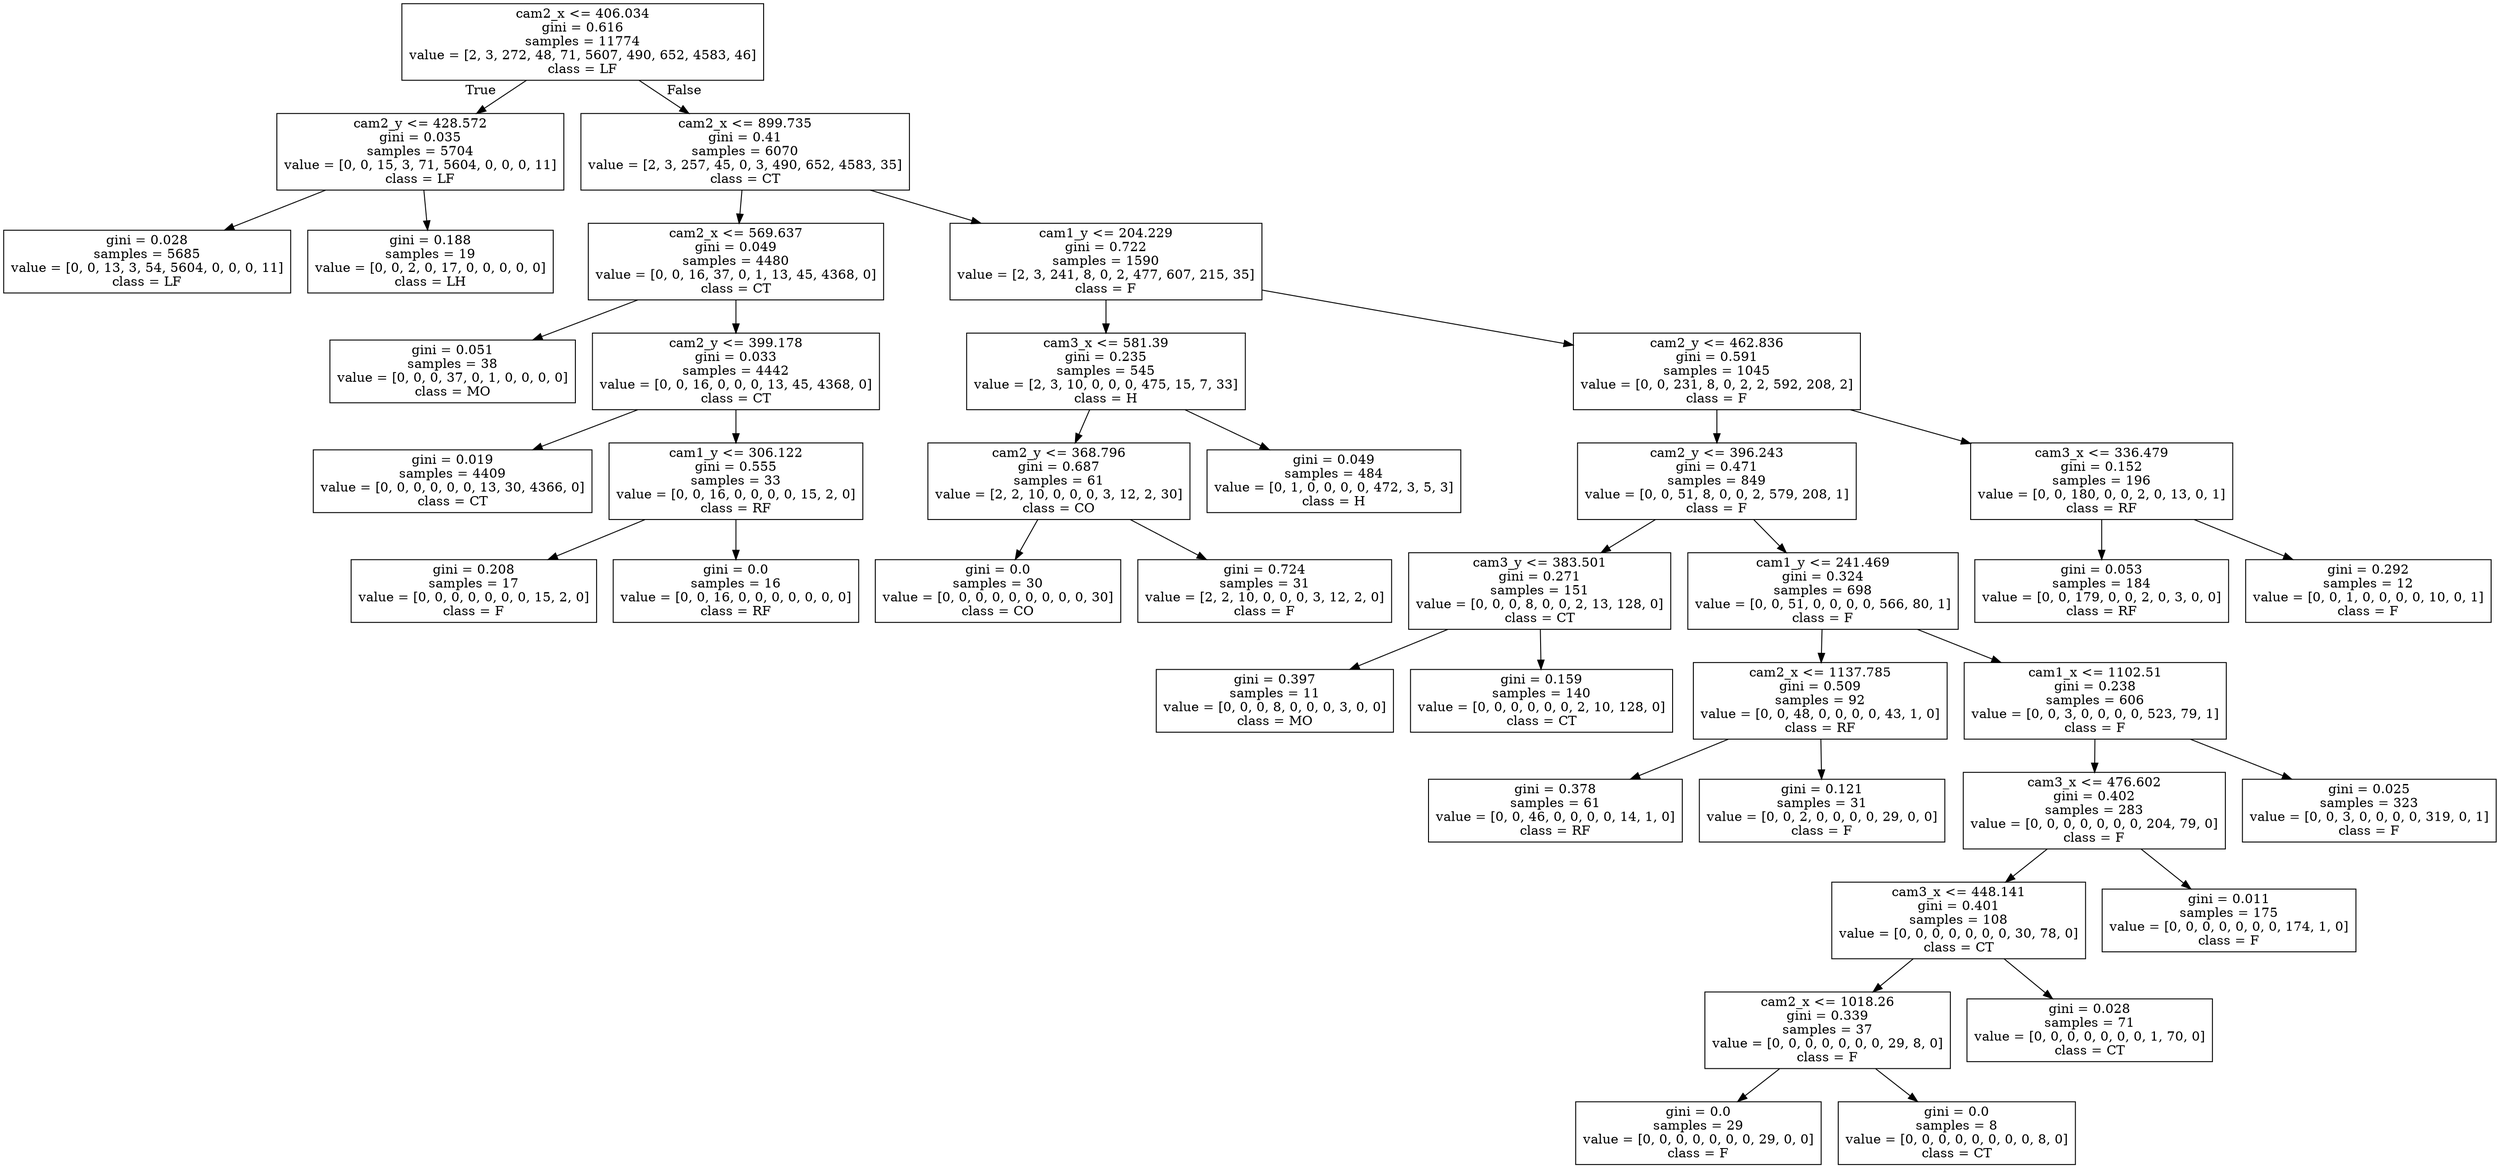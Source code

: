 digraph Tree {
node [shape=box] ;
0 [label="cam2_x <= 406.034\ngini = 0.616\nsamples = 11774\nvalue = [2, 3, 272, 48, 71, 5607, 490, 652, 4583, 46]\nclass = LF"] ;
1 [label="cam2_y <= 428.572\ngini = 0.035\nsamples = 5704\nvalue = [0, 0, 15, 3, 71, 5604, 0, 0, 0, 11]\nclass = LF"] ;
0 -> 1 [labeldistance=2.5, labelangle=45, headlabel="True"] ;
19 [label="gini = 0.028\nsamples = 5685\nvalue = [0, 0, 13, 3, 54, 5604, 0, 0, 0, 11]\nclass = LF"] ;
1 -> 19 ;
20 [label="gini = 0.188\nsamples = 19\nvalue = [0, 0, 2, 0, 17, 0, 0, 0, 0, 0]\nclass = LH"] ;
1 -> 20 ;
2 [label="cam2_x <= 899.735\ngini = 0.41\nsamples = 6070\nvalue = [2, 3, 257, 45, 0, 3, 490, 652, 4583, 35]\nclass = CT"] ;
0 -> 2 [labeldistance=2.5, labelangle=-45, headlabel="False"] ;
3 [label="cam2_x <= 569.637\ngini = 0.049\nsamples = 4480\nvalue = [0, 0, 16, 37, 0, 1, 13, 45, 4368, 0]\nclass = CT"] ;
2 -> 3 ;
11 [label="gini = 0.051\nsamples = 38\nvalue = [0, 0, 0, 37, 0, 1, 0, 0, 0, 0]\nclass = MO"] ;
3 -> 11 ;
12 [label="cam2_y <= 399.178\ngini = 0.033\nsamples = 4442\nvalue = [0, 0, 16, 0, 0, 0, 13, 45, 4368, 0]\nclass = CT"] ;
3 -> 12 ;
15 [label="gini = 0.019\nsamples = 4409\nvalue = [0, 0, 0, 0, 0, 0, 13, 30, 4366, 0]\nclass = CT"] ;
12 -> 15 ;
16 [label="cam1_y <= 306.122\ngini = 0.555\nsamples = 33\nvalue = [0, 0, 16, 0, 0, 0, 0, 15, 2, 0]\nclass = RF"] ;
12 -> 16 ;
33 [label="gini = 0.208\nsamples = 17\nvalue = [0, 0, 0, 0, 0, 0, 0, 15, 2, 0]\nclass = F"] ;
16 -> 33 ;
34 [label="gini = 0.0\nsamples = 16\nvalue = [0, 0, 16, 0, 0, 0, 0, 0, 0, 0]\nclass = RF"] ;
16 -> 34 ;
4 [label="cam1_y <= 204.229\ngini = 0.722\nsamples = 1590\nvalue = [2, 3, 241, 8, 0, 2, 477, 607, 215, 35]\nclass = F"] ;
2 -> 4 ;
5 [label="cam3_x <= 581.39\ngini = 0.235\nsamples = 545\nvalue = [2, 3, 10, 0, 0, 0, 475, 15, 7, 33]\nclass = H"] ;
4 -> 5 ;
13 [label="cam2_y <= 368.796\ngini = 0.687\nsamples = 61\nvalue = [2, 2, 10, 0, 0, 0, 3, 12, 2, 30]\nclass = CO"] ;
5 -> 13 ;
29 [label="gini = 0.0\nsamples = 30\nvalue = [0, 0, 0, 0, 0, 0, 0, 0, 0, 30]\nclass = CO"] ;
13 -> 29 ;
30 [label="gini = 0.724\nsamples = 31\nvalue = [2, 2, 10, 0, 0, 0, 3, 12, 2, 0]\nclass = F"] ;
13 -> 30 ;
14 [label="gini = 0.049\nsamples = 484\nvalue = [0, 1, 0, 0, 0, 0, 472, 3, 5, 3]\nclass = H"] ;
5 -> 14 ;
6 [label="cam2_y <= 462.836\ngini = 0.591\nsamples = 1045\nvalue = [0, 0, 231, 8, 0, 2, 2, 592, 208, 2]\nclass = F"] ;
4 -> 6 ;
7 [label="cam2_y <= 396.243\ngini = 0.471\nsamples = 849\nvalue = [0, 0, 51, 8, 0, 0, 2, 579, 208, 1]\nclass = F"] ;
6 -> 7 ;
9 [label="cam3_y <= 383.501\ngini = 0.271\nsamples = 151\nvalue = [0, 0, 0, 8, 0, 0, 2, 13, 128, 0]\nclass = CT"] ;
7 -> 9 ;
35 [label="gini = 0.397\nsamples = 11\nvalue = [0, 0, 0, 8, 0, 0, 0, 3, 0, 0]\nclass = MO"] ;
9 -> 35 ;
36 [label="gini = 0.159\nsamples = 140\nvalue = [0, 0, 0, 0, 0, 0, 2, 10, 128, 0]\nclass = CT"] ;
9 -> 36 ;
10 [label="cam1_y <= 241.469\ngini = 0.324\nsamples = 698\nvalue = [0, 0, 51, 0, 0, 0, 0, 566, 80, 1]\nclass = F"] ;
7 -> 10 ;
17 [label="cam2_x <= 1137.785\ngini = 0.509\nsamples = 92\nvalue = [0, 0, 48, 0, 0, 0, 0, 43, 1, 0]\nclass = RF"] ;
10 -> 17 ;
27 [label="gini = 0.378\nsamples = 61\nvalue = [0, 0, 46, 0, 0, 0, 0, 14, 1, 0]\nclass = RF"] ;
17 -> 27 ;
28 [label="gini = 0.121\nsamples = 31\nvalue = [0, 0, 2, 0, 0, 0, 0, 29, 0, 0]\nclass = F"] ;
17 -> 28 ;
18 [label="cam1_x <= 1102.51\ngini = 0.238\nsamples = 606\nvalue = [0, 0, 3, 0, 0, 0, 0, 523, 79, 1]\nclass = F"] ;
10 -> 18 ;
21 [label="cam3_x <= 476.602\ngini = 0.402\nsamples = 283\nvalue = [0, 0, 0, 0, 0, 0, 0, 204, 79, 0]\nclass = F"] ;
18 -> 21 ;
23 [label="cam3_x <= 448.141\ngini = 0.401\nsamples = 108\nvalue = [0, 0, 0, 0, 0, 0, 0, 30, 78, 0]\nclass = CT"] ;
21 -> 23 ;
25 [label="cam2_x <= 1018.26\ngini = 0.339\nsamples = 37\nvalue = [0, 0, 0, 0, 0, 0, 0, 29, 8, 0]\nclass = F"] ;
23 -> 25 ;
37 [label="gini = 0.0\nsamples = 29\nvalue = [0, 0, 0, 0, 0, 0, 0, 29, 0, 0]\nclass = F"] ;
25 -> 37 ;
38 [label="gini = 0.0\nsamples = 8\nvalue = [0, 0, 0, 0, 0, 0, 0, 0, 8, 0]\nclass = CT"] ;
25 -> 38 ;
26 [label="gini = 0.028\nsamples = 71\nvalue = [0, 0, 0, 0, 0, 0, 0, 1, 70, 0]\nclass = CT"] ;
23 -> 26 ;
24 [label="gini = 0.011\nsamples = 175\nvalue = [0, 0, 0, 0, 0, 0, 0, 174, 1, 0]\nclass = F"] ;
21 -> 24 ;
22 [label="gini = 0.025\nsamples = 323\nvalue = [0, 0, 3, 0, 0, 0, 0, 319, 0, 1]\nclass = F"] ;
18 -> 22 ;
8 [label="cam3_x <= 336.479\ngini = 0.152\nsamples = 196\nvalue = [0, 0, 180, 0, 0, 2, 0, 13, 0, 1]\nclass = RF"] ;
6 -> 8 ;
31 [label="gini = 0.053\nsamples = 184\nvalue = [0, 0, 179, 0, 0, 2, 0, 3, 0, 0]\nclass = RF"] ;
8 -> 31 ;
32 [label="gini = 0.292\nsamples = 12\nvalue = [0, 0, 1, 0, 0, 0, 0, 10, 0, 1]\nclass = F"] ;
8 -> 32 ;
}